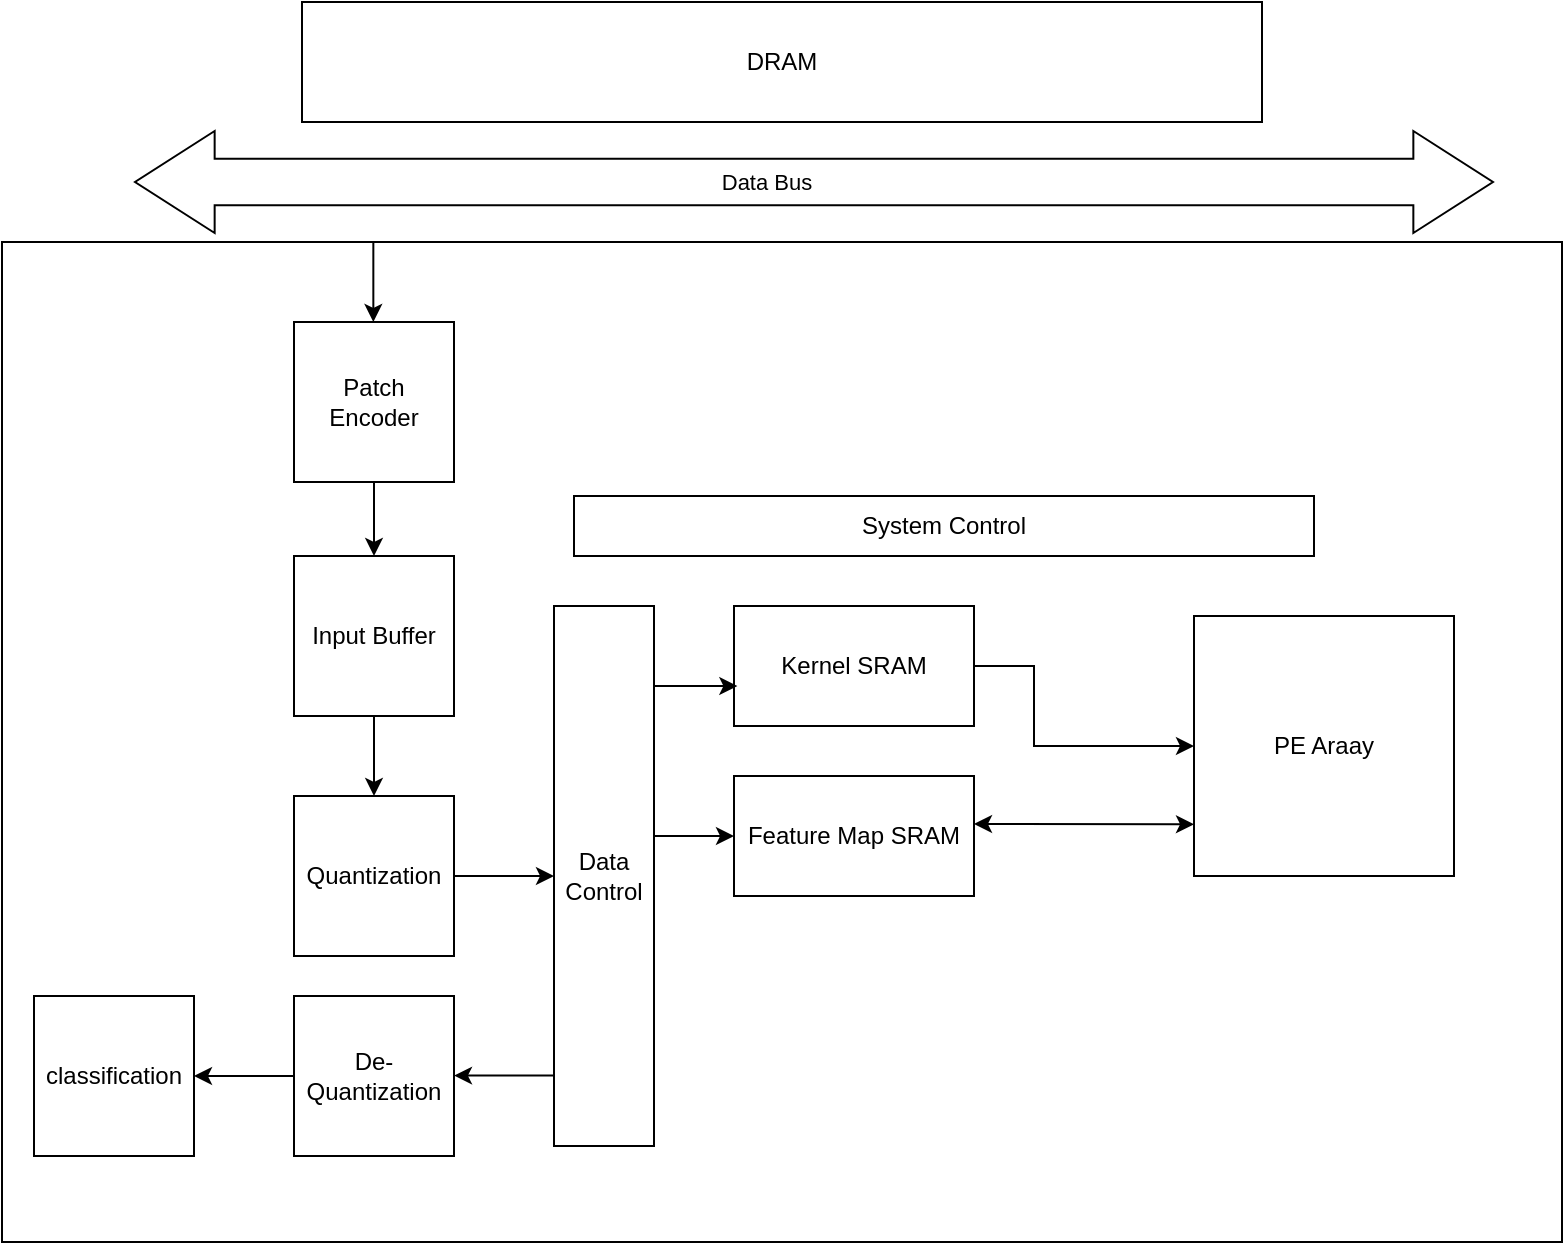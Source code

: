 <mxfile version="26.0.6">
  <diagram name="第 1 页" id="R4DH0BJwS-mU8cT8XBzc">
    <mxGraphModel dx="1823" dy="920" grid="1" gridSize="10" guides="1" tooltips="1" connect="1" arrows="1" fold="1" page="1" pageScale="1" pageWidth="827" pageHeight="1169" math="0" shadow="0">
      <root>
        <mxCell id="0" />
        <mxCell id="1" parent="0" />
        <mxCell id="OkDpywnv8kksOyAQZFO7-1" value="DRAM" style="rounded=0;whiteSpace=wrap;html=1;" parent="1" vertex="1">
          <mxGeometry x="174" y="100" width="480" height="60" as="geometry" />
        </mxCell>
        <mxCell id="OkDpywnv8kksOyAQZFO7-6" value="" style="rounded=0;whiteSpace=wrap;html=1;" parent="1" vertex="1">
          <mxGeometry x="24" y="220" width="780" height="500" as="geometry" />
        </mxCell>
        <mxCell id="OkDpywnv8kksOyAQZFO7-24" style="edgeStyle=orthogonalEdgeStyle;rounded=0;orthogonalLoop=1;jettySize=auto;html=1;exitX=1;exitY=0.5;exitDx=0;exitDy=0;" parent="1" source="OkDpywnv8kksOyAQZFO7-8" target="OkDpywnv8kksOyAQZFO7-9" edge="1">
          <mxGeometry relative="1" as="geometry">
            <Array as="points">
              <mxPoint x="540" y="432" />
              <mxPoint x="540" y="472" />
            </Array>
          </mxGeometry>
        </mxCell>
        <mxCell id="OkDpywnv8kksOyAQZFO7-8" value="Kernel SRAM" style="rounded=0;whiteSpace=wrap;html=1;" parent="1" vertex="1">
          <mxGeometry x="390" y="402" width="120" height="60" as="geometry" />
        </mxCell>
        <mxCell id="OkDpywnv8kksOyAQZFO7-9" value="PE Araay" style="whiteSpace=wrap;html=1;aspect=fixed;" parent="1" vertex="1">
          <mxGeometry x="620" y="407" width="130" height="130" as="geometry" />
        </mxCell>
        <mxCell id="OkDpywnv8kksOyAQZFO7-10" value="System Control" style="rounded=0;whiteSpace=wrap;html=1;" parent="1" vertex="1">
          <mxGeometry x="310" y="347" width="370" height="30" as="geometry" />
        </mxCell>
        <mxCell id="OkDpywnv8kksOyAQZFO7-11" value="Data Control" style="rounded=0;whiteSpace=wrap;html=1;" parent="1" vertex="1">
          <mxGeometry x="300" y="402" width="50" height="270" as="geometry" />
        </mxCell>
        <mxCell id="OkDpywnv8kksOyAQZFO7-22" value="" style="edgeStyle=orthogonalEdgeStyle;rounded=0;orthogonalLoop=1;jettySize=auto;html=1;" parent="1" source="OkDpywnv8kksOyAQZFO7-12" target="OkDpywnv8kksOyAQZFO7-11" edge="1">
          <mxGeometry relative="1" as="geometry" />
        </mxCell>
        <mxCell id="OkDpywnv8kksOyAQZFO7-12" value="Quantization" style="whiteSpace=wrap;html=1;aspect=fixed;" parent="1" vertex="1">
          <mxGeometry x="170" y="497" width="80" height="80" as="geometry" />
        </mxCell>
        <mxCell id="OkDpywnv8kksOyAQZFO7-16" value="" style="edgeStyle=orthogonalEdgeStyle;rounded=0;orthogonalLoop=1;jettySize=auto;html=1;" parent="1" source="OkDpywnv8kksOyAQZFO7-13" target="OkDpywnv8kksOyAQZFO7-12" edge="1">
          <mxGeometry relative="1" as="geometry" />
        </mxCell>
        <mxCell id="OkDpywnv8kksOyAQZFO7-13" value="Input Buffer" style="whiteSpace=wrap;html=1;aspect=fixed;" parent="1" vertex="1">
          <mxGeometry x="170" y="377" width="80" height="80" as="geometry" />
        </mxCell>
        <mxCell id="OkDpywnv8kksOyAQZFO7-14" value="" style="endArrow=classic;html=1;rounded=0;entryX=0.5;entryY=0;entryDx=0;entryDy=0;" parent="1" target="OkDpywnv8kksOyAQZFO7-13" edge="1">
          <mxGeometry width="50" height="50" relative="1" as="geometry">
            <mxPoint x="210" y="337" as="sourcePoint" />
            <mxPoint x="440" y="337" as="targetPoint" />
            <Array as="points">
              <mxPoint x="210" y="347" />
            </Array>
          </mxGeometry>
        </mxCell>
        <mxCell id="OkDpywnv8kksOyAQZFO7-19" value="Feature Map SRAM" style="rounded=0;whiteSpace=wrap;html=1;" parent="1" vertex="1">
          <mxGeometry x="390" y="487" width="120" height="60" as="geometry" />
        </mxCell>
        <mxCell id="OkDpywnv8kksOyAQZFO7-23" style="edgeStyle=orthogonalEdgeStyle;rounded=0;orthogonalLoop=1;jettySize=auto;html=1;entryX=0;entryY=0.801;entryDx=0;entryDy=0;entryPerimeter=0;startArrow=classic;startFill=1;" parent="1" source="OkDpywnv8kksOyAQZFO7-19" target="OkDpywnv8kksOyAQZFO7-9" edge="1">
          <mxGeometry relative="1" as="geometry">
            <Array as="points">
              <mxPoint x="520" y="511" />
              <mxPoint x="520" y="511" />
            </Array>
          </mxGeometry>
        </mxCell>
        <mxCell id="OkDpywnv8kksOyAQZFO7-26" value="classification" style="whiteSpace=wrap;html=1;aspect=fixed;" parent="1" vertex="1">
          <mxGeometry x="40" y="597" width="80" height="80" as="geometry" />
        </mxCell>
        <mxCell id="OkDpywnv8kksOyAQZFO7-27" style="edgeStyle=orthogonalEdgeStyle;rounded=0;orthogonalLoop=1;jettySize=auto;html=1;entryX=0.014;entryY=0.667;entryDx=0;entryDy=0;entryPerimeter=0;" parent="1" source="OkDpywnv8kksOyAQZFO7-11" target="OkDpywnv8kksOyAQZFO7-8" edge="1">
          <mxGeometry relative="1" as="geometry">
            <Array as="points">
              <mxPoint x="370" y="442" />
              <mxPoint x="370" y="442" />
            </Array>
          </mxGeometry>
        </mxCell>
        <mxCell id="OkDpywnv8kksOyAQZFO7-29" value="" style="endArrow=classic;html=1;rounded=0;entryX=0;entryY=0.5;entryDx=0;entryDy=0;exitX=1.01;exitY=0.426;exitDx=0;exitDy=0;exitPerimeter=0;" parent="1" source="OkDpywnv8kksOyAQZFO7-11" target="OkDpywnv8kksOyAQZFO7-19" edge="1">
          <mxGeometry width="50" height="50" relative="1" as="geometry">
            <mxPoint x="350" y="627" as="sourcePoint" />
            <mxPoint x="370" y="567" as="targetPoint" />
          </mxGeometry>
        </mxCell>
        <mxCell id="5t1o25Z8IsedIhIc5Su0-6" value="" style="edgeStyle=orthogonalEdgeStyle;rounded=0;orthogonalLoop=1;jettySize=auto;html=1;" edge="1" parent="1" source="ebzPi23pfYSnqGrzwmWH-1" target="OkDpywnv8kksOyAQZFO7-26">
          <mxGeometry relative="1" as="geometry" />
        </mxCell>
        <mxCell id="ebzPi23pfYSnqGrzwmWH-1" value="De-Quantization" style="whiteSpace=wrap;html=1;aspect=fixed;" parent="1" vertex="1">
          <mxGeometry x="170" y="597" width="80" height="80" as="geometry" />
        </mxCell>
        <mxCell id="ebzPi23pfYSnqGrzwmWH-2" value="" style="shape=flexArrow;endArrow=classic;startArrow=classic;html=1;rounded=0;startWidth=26.667;startSize=12.942;endWidth=26.667;endSize=12.942;width=23.333;" parent="1" edge="1">
          <mxGeometry width="100" height="100" relative="1" as="geometry">
            <mxPoint x="90" y="190" as="sourcePoint" />
            <mxPoint x="770" y="190" as="targetPoint" />
          </mxGeometry>
        </mxCell>
        <mxCell id="ebzPi23pfYSnqGrzwmWH-3" value="Data Bus" style="edgeLabel;html=1;align=center;verticalAlign=middle;resizable=0;points=[];" parent="ebzPi23pfYSnqGrzwmWH-2" vertex="1" connectable="0">
          <mxGeometry x="0.068" y="-2" relative="1" as="geometry">
            <mxPoint x="-47" y="-2" as="offset" />
          </mxGeometry>
        </mxCell>
        <mxCell id="5t1o25Z8IsedIhIc5Su0-1" value="Patch Encoder" style="whiteSpace=wrap;html=1;aspect=fixed;" vertex="1" parent="1">
          <mxGeometry x="170" y="260" width="80" height="80" as="geometry" />
        </mxCell>
        <mxCell id="5t1o25Z8IsedIhIc5Su0-8" value="" style="edgeStyle=orthogonalEdgeStyle;rounded=0;orthogonalLoop=1;jettySize=auto;html=1;" edge="1" parent="1">
          <mxGeometry relative="1" as="geometry">
            <mxPoint x="300" y="636.81" as="sourcePoint" />
            <mxPoint x="250" y="636.81" as="targetPoint" />
          </mxGeometry>
        </mxCell>
        <mxCell id="5t1o25Z8IsedIhIc5Su0-9" value="" style="endArrow=classic;html=1;rounded=0;entryX=0.5;entryY=0;entryDx=0;entryDy=0;" edge="1" parent="1">
          <mxGeometry width="50" height="50" relative="1" as="geometry">
            <mxPoint x="209.67" y="220" as="sourcePoint" />
            <mxPoint x="209.67" y="260" as="targetPoint" />
            <Array as="points">
              <mxPoint x="209.67" y="230" />
            </Array>
          </mxGeometry>
        </mxCell>
      </root>
    </mxGraphModel>
  </diagram>
</mxfile>
